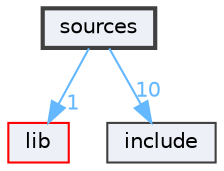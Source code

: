 digraph "sources"
{
 // LATEX_PDF_SIZE
  bgcolor="transparent";
  edge [fontname=Helvetica,fontsize=10,labelfontname=Helvetica,labelfontsize=10];
  node [fontname=Helvetica,fontsize=10,shape=box,height=0.2,width=0.4];
  compound=true
  dir_08d237fc27d4ecd563f71c5d52f2fecc [label="sources", fillcolor="#edf0f7", color="grey25", style="filled,bold", URL="dir_08d237fc27d4ecd563f71c5d52f2fecc.html",tooltip=""];
  dir_97aefd0d527b934f1d99a682da8fe6a9 [label="lib", fillcolor="#edf0f7", color="red", style="filled", URL="dir_97aefd0d527b934f1d99a682da8fe6a9.html",tooltip=""];
  dir_d44c64559bbebec7f509842c48db8b23 [label="include", fillcolor="#edf0f7", color="grey25", style="filled", URL="dir_d44c64559bbebec7f509842c48db8b23.html",tooltip=""];
  dir_08d237fc27d4ecd563f71c5d52f2fecc->dir_97aefd0d527b934f1d99a682da8fe6a9 [headlabel="1", labeldistance=1.5 headhref="dir_000003_000002.html" color="steelblue1" fontcolor="steelblue1"];
  dir_08d237fc27d4ecd563f71c5d52f2fecc->dir_d44c64559bbebec7f509842c48db8b23 [headlabel="10", labeldistance=1.5 headhref="dir_000003_000000.html" color="steelblue1" fontcolor="steelblue1"];
}
